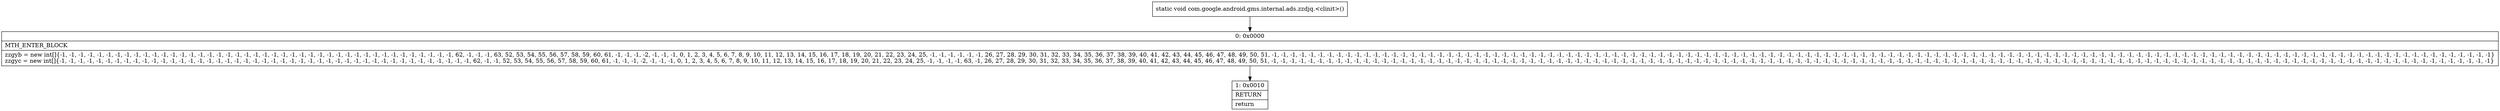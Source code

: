 digraph "CFG forcom.google.android.gms.internal.ads.zzdjq.\<clinit\>()V" {
Node_0 [shape=record,label="{0\:\ 0x0000|MTH_ENTER_BLOCK\l|zzgyb = new int[]\{\-1, \-1, \-1, \-1, \-1, \-1, \-1, \-1, \-1, \-1, \-1, \-1, \-1, \-1, \-1, \-1, \-1, \-1, \-1, \-1, \-1, \-1, \-1, \-1, \-1, \-1, \-1, \-1, \-1, \-1, \-1, \-1, \-1, \-1, \-1, \-1, \-1, \-1, \-1, \-1, \-1, \-1, \-1, 62, \-1, \-1, \-1, 63, 52, 53, 54, 55, 56, 57, 58, 59, 60, 61, \-1, \-1, \-1, \-2, \-1, \-1, \-1, 0, 1, 2, 3, 4, 5, 6, 7, 8, 9, 10, 11, 12, 13, 14, 15, 16, 17, 18, 19, 20, 21, 22, 23, 24, 25, \-1, \-1, \-1, \-1, \-1, \-1, 26, 27, 28, 29, 30, 31, 32, 33, 34, 35, 36, 37, 38, 39, 40, 41, 42, 43, 44, 45, 46, 47, 48, 49, 50, 51, \-1, \-1, \-1, \-1, \-1, \-1, \-1, \-1, \-1, \-1, \-1, \-1, \-1, \-1, \-1, \-1, \-1, \-1, \-1, \-1, \-1, \-1, \-1, \-1, \-1, \-1, \-1, \-1, \-1, \-1, \-1, \-1, \-1, \-1, \-1, \-1, \-1, \-1, \-1, \-1, \-1, \-1, \-1, \-1, \-1, \-1, \-1, \-1, \-1, \-1, \-1, \-1, \-1, \-1, \-1, \-1, \-1, \-1, \-1, \-1, \-1, \-1, \-1, \-1, \-1, \-1, \-1, \-1, \-1, \-1, \-1, \-1, \-1, \-1, \-1, \-1, \-1, \-1, \-1, \-1, \-1, \-1, \-1, \-1, \-1, \-1, \-1, \-1, \-1, \-1, \-1, \-1, \-1, \-1, \-1, \-1, \-1, \-1, \-1, \-1, \-1, \-1, \-1, \-1, \-1, \-1, \-1, \-1, \-1, \-1, \-1, \-1, \-1, \-1, \-1, \-1, \-1, \-1, \-1, \-1, \-1, \-1, \-1, \-1, \-1, \-1, \-1, \-1, \-1, \-1, \-1, \-1, \-1\}\lzzgyc = new int[]\{\-1, \-1, \-1, \-1, \-1, \-1, \-1, \-1, \-1, \-1, \-1, \-1, \-1, \-1, \-1, \-1, \-1, \-1, \-1, \-1, \-1, \-1, \-1, \-1, \-1, \-1, \-1, \-1, \-1, \-1, \-1, \-1, \-1, \-1, \-1, \-1, \-1, \-1, \-1, \-1, \-1, \-1, \-1, \-1, \-1, 62, \-1, \-1, 52, 53, 54, 55, 56, 57, 58, 59, 60, 61, \-1, \-1, \-1, \-2, \-1, \-1, \-1, 0, 1, 2, 3, 4, 5, 6, 7, 8, 9, 10, 11, 12, 13, 14, 15, 16, 17, 18, 19, 20, 21, 22, 23, 24, 25, \-1, \-1, \-1, \-1, 63, \-1, 26, 27, 28, 29, 30, 31, 32, 33, 34, 35, 36, 37, 38, 39, 40, 41, 42, 43, 44, 45, 46, 47, 48, 49, 50, 51, \-1, \-1, \-1, \-1, \-1, \-1, \-1, \-1, \-1, \-1, \-1, \-1, \-1, \-1, \-1, \-1, \-1, \-1, \-1, \-1, \-1, \-1, \-1, \-1, \-1, \-1, \-1, \-1, \-1, \-1, \-1, \-1, \-1, \-1, \-1, \-1, \-1, \-1, \-1, \-1, \-1, \-1, \-1, \-1, \-1, \-1, \-1, \-1, \-1, \-1, \-1, \-1, \-1, \-1, \-1, \-1, \-1, \-1, \-1, \-1, \-1, \-1, \-1, \-1, \-1, \-1, \-1, \-1, \-1, \-1, \-1, \-1, \-1, \-1, \-1, \-1, \-1, \-1, \-1, \-1, \-1, \-1, \-1, \-1, \-1, \-1, \-1, \-1, \-1, \-1, \-1, \-1, \-1, \-1, \-1, \-1, \-1, \-1, \-1, \-1, \-1, \-1, \-1, \-1, \-1, \-1, \-1, \-1, \-1, \-1, \-1, \-1, \-1, \-1, \-1, \-1, \-1, \-1, \-1, \-1, \-1, \-1, \-1, \-1, \-1, \-1, \-1, \-1, \-1, \-1, \-1, \-1, \-1\}\l}"];
Node_1 [shape=record,label="{1\:\ 0x0010|RETURN\l|return\l}"];
MethodNode[shape=record,label="{static void com.google.android.gms.internal.ads.zzdjq.\<clinit\>() }"];
MethodNode -> Node_0;
Node_0 -> Node_1;
}

